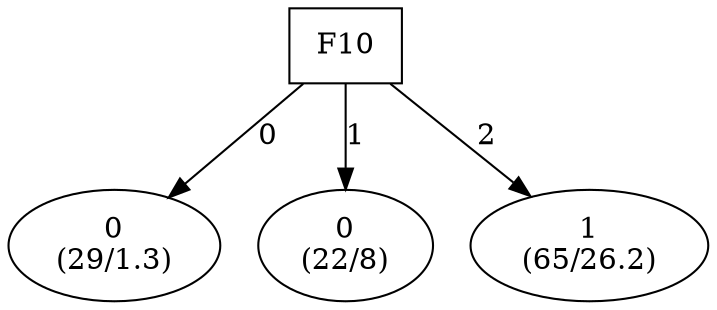 digraph YaDT {
n0 [ shape=box, label="F10\n"]
n0 -> n1 [label="0"]
n1 [ shape=ellipse, label="0\n(29/1.3)"]
n0 -> n2 [label="1"]
n2 [ shape=ellipse, label="0\n(22/8)"]
n0 -> n3 [label="2"]
n3 [ shape=ellipse, label="1\n(65/26.2)"]
}
